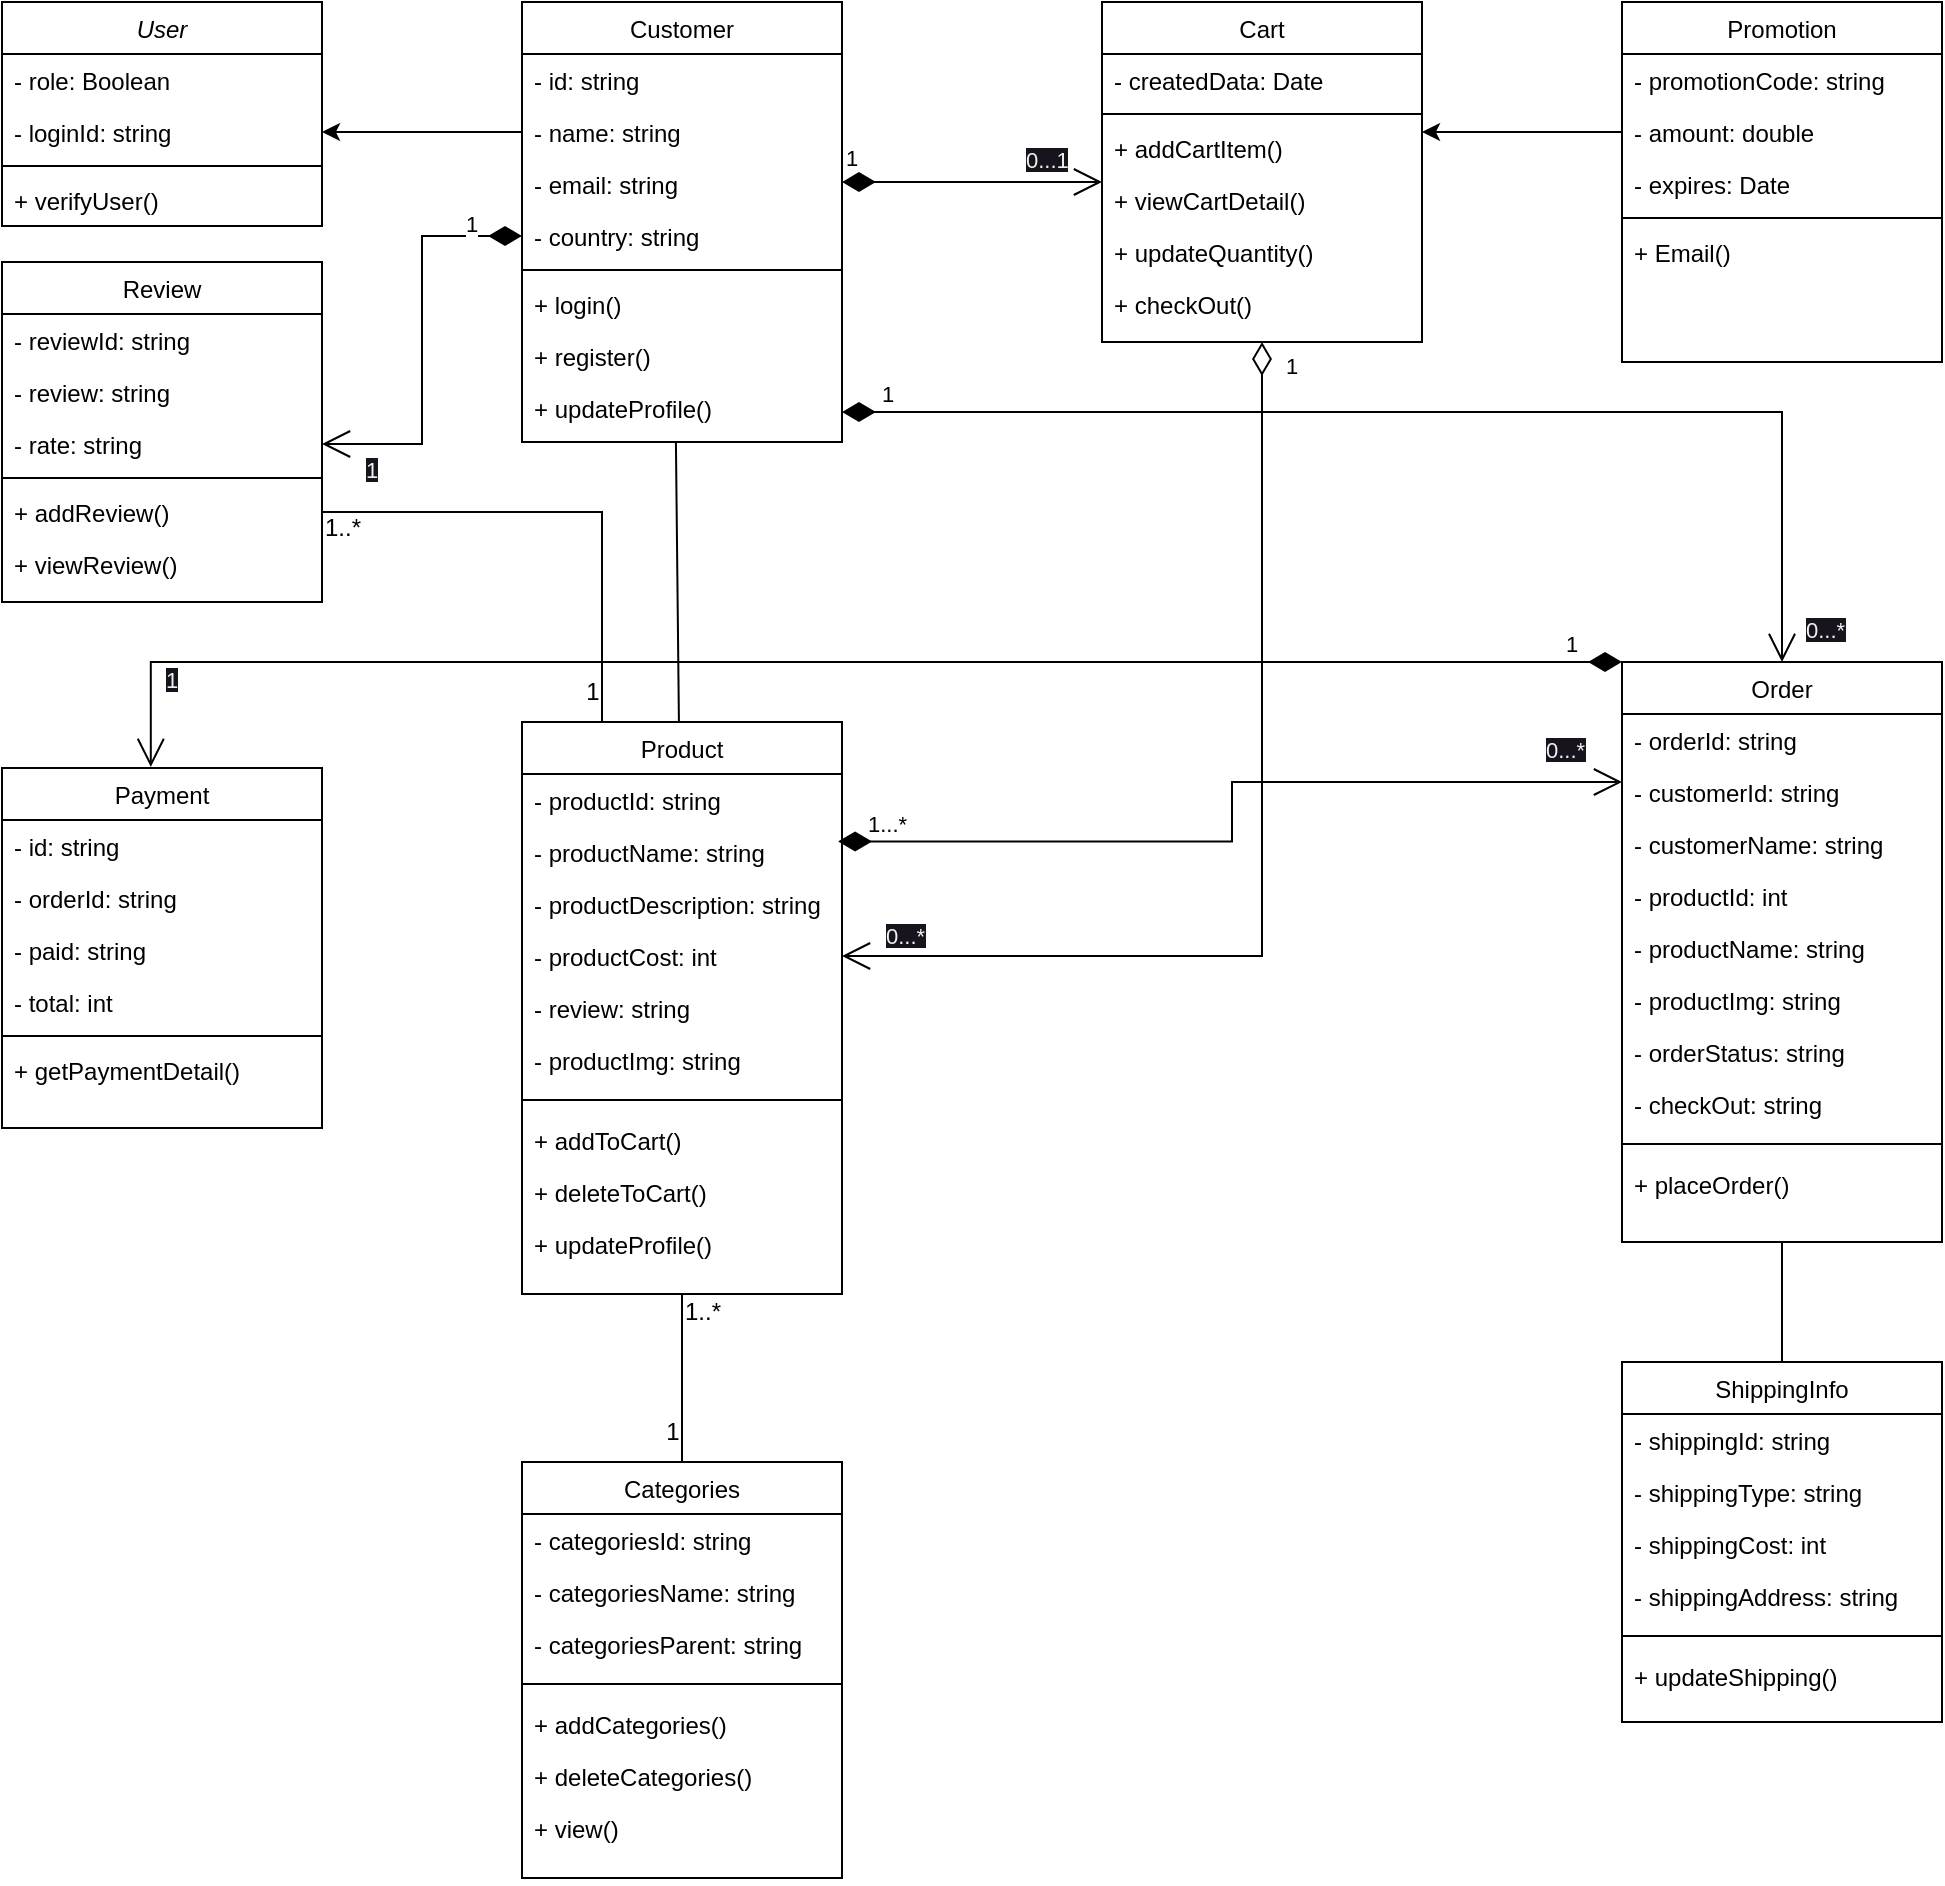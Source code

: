 <mxfile version="21.6.8" type="device">
  <diagram id="C5RBs43oDa-KdzZeNtuy" name="Page-1">
    <mxGraphModel dx="1050" dy="621" grid="1" gridSize="10" guides="1" tooltips="1" connect="1" arrows="1" fold="1" page="1" pageScale="1" pageWidth="827" pageHeight="1169" math="0" shadow="0">
      <root>
        <mxCell id="WIyWlLk6GJQsqaUBKTNV-0" />
        <mxCell id="WIyWlLk6GJQsqaUBKTNV-1" parent="WIyWlLk6GJQsqaUBKTNV-0" />
        <mxCell id="zkfFHV4jXpPFQw0GAbJ--0" value="User" style="swimlane;fontStyle=2;align=center;verticalAlign=top;childLayout=stackLayout;horizontal=1;startSize=26;horizontalStack=0;resizeParent=1;resizeLast=0;collapsible=1;marginBottom=0;rounded=0;shadow=0;strokeWidth=1;" parent="WIyWlLk6GJQsqaUBKTNV-1" vertex="1">
          <mxGeometry x="30" y="130" width="160" height="112" as="geometry">
            <mxRectangle x="230" y="140" width="160" height="26" as="alternateBounds" />
          </mxGeometry>
        </mxCell>
        <mxCell id="zkfFHV4jXpPFQw0GAbJ--1" value="- role: Boolean" style="text;align=left;verticalAlign=top;spacingLeft=4;spacingRight=4;overflow=hidden;rotatable=0;points=[[0,0.5],[1,0.5]];portConstraint=eastwest;" parent="zkfFHV4jXpPFQw0GAbJ--0" vertex="1">
          <mxGeometry y="26" width="160" height="26" as="geometry" />
        </mxCell>
        <mxCell id="zkfFHV4jXpPFQw0GAbJ--2" value="- loginId: string" style="text;align=left;verticalAlign=top;spacingLeft=4;spacingRight=4;overflow=hidden;rotatable=0;points=[[0,0.5],[1,0.5]];portConstraint=eastwest;rounded=0;shadow=0;html=0;" parent="zkfFHV4jXpPFQw0GAbJ--0" vertex="1">
          <mxGeometry y="52" width="160" height="26" as="geometry" />
        </mxCell>
        <mxCell id="zkfFHV4jXpPFQw0GAbJ--4" value="" style="line;html=1;strokeWidth=1;align=left;verticalAlign=middle;spacingTop=-1;spacingLeft=3;spacingRight=3;rotatable=0;labelPosition=right;points=[];portConstraint=eastwest;" parent="zkfFHV4jXpPFQw0GAbJ--0" vertex="1">
          <mxGeometry y="78" width="160" height="8" as="geometry" />
        </mxCell>
        <mxCell id="zkfFHV4jXpPFQw0GAbJ--5" value="+ verifyUser()" style="text;align=left;verticalAlign=top;spacingLeft=4;spacingRight=4;overflow=hidden;rotatable=0;points=[[0,0.5],[1,0.5]];portConstraint=eastwest;" parent="zkfFHV4jXpPFQw0GAbJ--0" vertex="1">
          <mxGeometry y="86" width="160" height="26" as="geometry" />
        </mxCell>
        <mxCell id="zkfFHV4jXpPFQw0GAbJ--17" value="Customer" style="swimlane;fontStyle=0;align=center;verticalAlign=top;childLayout=stackLayout;horizontal=1;startSize=26;horizontalStack=0;resizeParent=1;resizeLast=0;collapsible=1;marginBottom=0;rounded=0;shadow=0;strokeWidth=1;" parent="WIyWlLk6GJQsqaUBKTNV-1" vertex="1">
          <mxGeometry x="290" y="130" width="160" height="220" as="geometry">
            <mxRectangle x="550" y="140" width="160" height="26" as="alternateBounds" />
          </mxGeometry>
        </mxCell>
        <mxCell id="zkfFHV4jXpPFQw0GAbJ--18" value="- id: string" style="text;align=left;verticalAlign=top;spacingLeft=4;spacingRight=4;overflow=hidden;rotatable=0;points=[[0,0.5],[1,0.5]];portConstraint=eastwest;" parent="zkfFHV4jXpPFQw0GAbJ--17" vertex="1">
          <mxGeometry y="26" width="160" height="26" as="geometry" />
        </mxCell>
        <mxCell id="zkfFHV4jXpPFQw0GAbJ--19" value="- name: string" style="text;align=left;verticalAlign=top;spacingLeft=4;spacingRight=4;overflow=hidden;rotatable=0;points=[[0,0.5],[1,0.5]];portConstraint=eastwest;rounded=0;shadow=0;html=0;" parent="zkfFHV4jXpPFQw0GAbJ--17" vertex="1">
          <mxGeometry y="52" width="160" height="26" as="geometry" />
        </mxCell>
        <mxCell id="zkfFHV4jXpPFQw0GAbJ--20" value="- email: string" style="text;align=left;verticalAlign=top;spacingLeft=4;spacingRight=4;overflow=hidden;rotatable=0;points=[[0,0.5],[1,0.5]];portConstraint=eastwest;rounded=0;shadow=0;html=0;" parent="zkfFHV4jXpPFQw0GAbJ--17" vertex="1">
          <mxGeometry y="78" width="160" height="26" as="geometry" />
        </mxCell>
        <mxCell id="zkfFHV4jXpPFQw0GAbJ--22" value="- country: string" style="text;align=left;verticalAlign=top;spacingLeft=4;spacingRight=4;overflow=hidden;rotatable=0;points=[[0,0.5],[1,0.5]];portConstraint=eastwest;rounded=0;shadow=0;html=0;" parent="zkfFHV4jXpPFQw0GAbJ--17" vertex="1">
          <mxGeometry y="104" width="160" height="26" as="geometry" />
        </mxCell>
        <mxCell id="zkfFHV4jXpPFQw0GAbJ--23" value="" style="line;html=1;strokeWidth=1;align=left;verticalAlign=middle;spacingTop=-1;spacingLeft=3;spacingRight=3;rotatable=0;labelPosition=right;points=[];portConstraint=eastwest;" parent="zkfFHV4jXpPFQw0GAbJ--17" vertex="1">
          <mxGeometry y="130" width="160" height="8" as="geometry" />
        </mxCell>
        <mxCell id="zkfFHV4jXpPFQw0GAbJ--24" value="+ login()" style="text;align=left;verticalAlign=top;spacingLeft=4;spacingRight=4;overflow=hidden;rotatable=0;points=[[0,0.5],[1,0.5]];portConstraint=eastwest;" parent="zkfFHV4jXpPFQw0GAbJ--17" vertex="1">
          <mxGeometry y="138" width="160" height="26" as="geometry" />
        </mxCell>
        <mxCell id="zkfFHV4jXpPFQw0GAbJ--25" value="+ register()" style="text;align=left;verticalAlign=top;spacingLeft=4;spacingRight=4;overflow=hidden;rotatable=0;points=[[0,0.5],[1,0.5]];portConstraint=eastwest;" parent="zkfFHV4jXpPFQw0GAbJ--17" vertex="1">
          <mxGeometry y="164" width="160" height="26" as="geometry" />
        </mxCell>
        <mxCell id="TaX8Et05UO3nF063LW2F-11" value="+ updateProfile()" style="text;align=left;verticalAlign=top;spacingLeft=4;spacingRight=4;overflow=hidden;rotatable=0;points=[[0,0.5],[1,0.5]];portConstraint=eastwest;" parent="zkfFHV4jXpPFQw0GAbJ--17" vertex="1">
          <mxGeometry y="190" width="160" height="30" as="geometry" />
        </mxCell>
        <mxCell id="TaX8Et05UO3nF063LW2F-0" value="Cart" style="swimlane;fontStyle=0;align=center;verticalAlign=top;childLayout=stackLayout;horizontal=1;startSize=26;horizontalStack=0;resizeParent=1;resizeLast=0;collapsible=1;marginBottom=0;rounded=0;shadow=0;strokeWidth=1;" parent="WIyWlLk6GJQsqaUBKTNV-1" vertex="1">
          <mxGeometry x="580" y="130" width="160" height="170" as="geometry">
            <mxRectangle x="550" y="140" width="160" height="26" as="alternateBounds" />
          </mxGeometry>
        </mxCell>
        <mxCell id="TaX8Et05UO3nF063LW2F-1" value="- createdData: Date" style="text;align=left;verticalAlign=top;spacingLeft=4;spacingRight=4;overflow=hidden;rotatable=0;points=[[0,0.5],[1,0.5]];portConstraint=eastwest;" parent="TaX8Et05UO3nF063LW2F-0" vertex="1">
          <mxGeometry y="26" width="160" height="26" as="geometry" />
        </mxCell>
        <mxCell id="TaX8Et05UO3nF063LW2F-6" value="" style="line;html=1;strokeWidth=1;align=left;verticalAlign=middle;spacingTop=-1;spacingLeft=3;spacingRight=3;rotatable=0;labelPosition=right;points=[];portConstraint=eastwest;" parent="TaX8Et05UO3nF063LW2F-0" vertex="1">
          <mxGeometry y="52" width="160" height="8" as="geometry" />
        </mxCell>
        <mxCell id="TaX8Et05UO3nF063LW2F-7" value="+ addCartItem()" style="text;align=left;verticalAlign=top;spacingLeft=4;spacingRight=4;overflow=hidden;rotatable=0;points=[[0,0.5],[1,0.5]];portConstraint=eastwest;" parent="TaX8Et05UO3nF063LW2F-0" vertex="1">
          <mxGeometry y="60" width="160" height="26" as="geometry" />
        </mxCell>
        <mxCell id="TaX8Et05UO3nF063LW2F-8" value="+ viewCartDetail()" style="text;align=left;verticalAlign=top;spacingLeft=4;spacingRight=4;overflow=hidden;rotatable=0;points=[[0,0.5],[1,0.5]];portConstraint=eastwest;" parent="TaX8Et05UO3nF063LW2F-0" vertex="1">
          <mxGeometry y="86" width="160" height="26" as="geometry" />
        </mxCell>
        <mxCell id="TaX8Et05UO3nF063LW2F-12" value="+ updateQuantity()" style="text;align=left;verticalAlign=top;spacingLeft=4;spacingRight=4;overflow=hidden;rotatable=0;points=[[0,0.5],[1,0.5]];portConstraint=eastwest;" parent="TaX8Et05UO3nF063LW2F-0" vertex="1">
          <mxGeometry y="112" width="160" height="26" as="geometry" />
        </mxCell>
        <mxCell id="TaX8Et05UO3nF063LW2F-13" value="+ checkOut()" style="text;align=left;verticalAlign=top;spacingLeft=4;spacingRight=4;overflow=hidden;rotatable=0;points=[[0,0.5],[1,0.5]];portConstraint=eastwest;" parent="TaX8Et05UO3nF063LW2F-0" vertex="1">
          <mxGeometry y="138" width="160" height="26" as="geometry" />
        </mxCell>
        <mxCell id="TaX8Et05UO3nF063LW2F-14" value="" style="endArrow=classic;html=1;rounded=0;entryX=1;entryY=0.5;entryDx=0;entryDy=0;exitX=0;exitY=0.5;exitDx=0;exitDy=0;" parent="WIyWlLk6GJQsqaUBKTNV-1" source="zkfFHV4jXpPFQw0GAbJ--19" target="zkfFHV4jXpPFQw0GAbJ--2" edge="1">
          <mxGeometry width="50" height="50" relative="1" as="geometry">
            <mxPoint x="350" y="290" as="sourcePoint" />
            <mxPoint x="400" y="240" as="targetPoint" />
          </mxGeometry>
        </mxCell>
        <mxCell id="TaX8Et05UO3nF063LW2F-29" value="1" style="endArrow=open;html=1;endSize=12;startArrow=diamondThin;startSize=14;startFill=1;edgeStyle=orthogonalEdgeStyle;align=left;verticalAlign=bottom;rounded=0;" parent="WIyWlLk6GJQsqaUBKTNV-1" edge="1">
          <mxGeometry x="-1" y="3" relative="1" as="geometry">
            <mxPoint x="450" y="220" as="sourcePoint" />
            <mxPoint x="580" y="220" as="targetPoint" />
          </mxGeometry>
        </mxCell>
        <mxCell id="TaX8Et05UO3nF063LW2F-30" value="&lt;span style=&quot;color: rgb(240, 240, 240); font-family: Helvetica; font-size: 11px; font-style: normal; font-variant-ligatures: normal; font-variant-caps: normal; font-weight: 400; letter-spacing: normal; orphans: 2; text-align: left; text-indent: 0px; text-transform: none; widows: 2; word-spacing: 0px; -webkit-text-stroke-width: 0px; background-color: rgb(24, 20, 29); text-decoration-thickness: initial; text-decoration-style: initial; text-decoration-color: initial; float: none; display: inline !important;&quot;&gt;0...1&lt;/span&gt;" style="text;whiteSpace=wrap;html=1;" parent="WIyWlLk6GJQsqaUBKTNV-1" vertex="1">
          <mxGeometry x="540" y="195" width="40" height="40" as="geometry" />
        </mxCell>
        <mxCell id="TaX8Et05UO3nF063LW2F-32" value="Product" style="swimlane;fontStyle=0;align=center;verticalAlign=top;childLayout=stackLayout;horizontal=1;startSize=26;horizontalStack=0;resizeParent=1;resizeLast=0;collapsible=1;marginBottom=0;rounded=0;shadow=0;strokeWidth=1;" parent="WIyWlLk6GJQsqaUBKTNV-1" vertex="1">
          <mxGeometry x="290" y="490" width="160" height="286" as="geometry">
            <mxRectangle x="550" y="140" width="160" height="26" as="alternateBounds" />
          </mxGeometry>
        </mxCell>
        <mxCell id="TaX8Et05UO3nF063LW2F-33" value="- productId: string" style="text;align=left;verticalAlign=top;spacingLeft=4;spacingRight=4;overflow=hidden;rotatable=0;points=[[0,0.5],[1,0.5]];portConstraint=eastwest;" parent="TaX8Et05UO3nF063LW2F-32" vertex="1">
          <mxGeometry y="26" width="160" height="26" as="geometry" />
        </mxCell>
        <mxCell id="TaX8Et05UO3nF063LW2F-34" value="- productName: string" style="text;align=left;verticalAlign=top;spacingLeft=4;spacingRight=4;overflow=hidden;rotatable=0;points=[[0,0.5],[1,0.5]];portConstraint=eastwest;rounded=0;shadow=0;html=0;" parent="TaX8Et05UO3nF063LW2F-32" vertex="1">
          <mxGeometry y="52" width="160" height="26" as="geometry" />
        </mxCell>
        <mxCell id="TaX8Et05UO3nF063LW2F-35" value="- productDescription: string" style="text;align=left;verticalAlign=top;spacingLeft=4;spacingRight=4;overflow=hidden;rotatable=0;points=[[0,0.5],[1,0.5]];portConstraint=eastwest;rounded=0;shadow=0;html=0;" parent="TaX8Et05UO3nF063LW2F-32" vertex="1">
          <mxGeometry y="78" width="160" height="26" as="geometry" />
        </mxCell>
        <mxCell id="TaX8Et05UO3nF063LW2F-36" value="- productCost: int" style="text;align=left;verticalAlign=top;spacingLeft=4;spacingRight=4;overflow=hidden;rotatable=0;points=[[0,0.5],[1,0.5]];portConstraint=eastwest;rounded=0;shadow=0;html=0;" parent="TaX8Et05UO3nF063LW2F-32" vertex="1">
          <mxGeometry y="104" width="160" height="26" as="geometry" />
        </mxCell>
        <mxCell id="TaX8Et05UO3nF063LW2F-52" value="- review: string" style="text;align=left;verticalAlign=top;spacingLeft=4;spacingRight=4;overflow=hidden;rotatable=0;points=[[0,0.5],[1,0.5]];portConstraint=eastwest;rounded=0;shadow=0;html=0;" parent="TaX8Et05UO3nF063LW2F-32" vertex="1">
          <mxGeometry y="130" width="160" height="26" as="geometry" />
        </mxCell>
        <mxCell id="TaX8Et05UO3nF063LW2F-41" value="- productImg: string" style="text;align=left;verticalAlign=top;spacingLeft=4;spacingRight=4;overflow=hidden;rotatable=0;points=[[0,0.5],[1,0.5]];portConstraint=eastwest;rounded=0;shadow=0;html=0;" parent="TaX8Et05UO3nF063LW2F-32" vertex="1">
          <mxGeometry y="156" width="160" height="26" as="geometry" />
        </mxCell>
        <mxCell id="TaX8Et05UO3nF063LW2F-37" value="" style="line;html=1;strokeWidth=1;align=left;verticalAlign=middle;spacingTop=-1;spacingLeft=3;spacingRight=3;rotatable=0;labelPosition=right;points=[];portConstraint=eastwest;" parent="TaX8Et05UO3nF063LW2F-32" vertex="1">
          <mxGeometry y="182" width="160" height="14" as="geometry" />
        </mxCell>
        <mxCell id="TaX8Et05UO3nF063LW2F-38" value="+ addToCart()" style="text;align=left;verticalAlign=top;spacingLeft=4;spacingRight=4;overflow=hidden;rotatable=0;points=[[0,0.5],[1,0.5]];portConstraint=eastwest;" parent="TaX8Et05UO3nF063LW2F-32" vertex="1">
          <mxGeometry y="196" width="160" height="26" as="geometry" />
        </mxCell>
        <mxCell id="TaX8Et05UO3nF063LW2F-39" value="+ deleteToCart()" style="text;align=left;verticalAlign=top;spacingLeft=4;spacingRight=4;overflow=hidden;rotatable=0;points=[[0,0.5],[1,0.5]];portConstraint=eastwest;" parent="TaX8Et05UO3nF063LW2F-32" vertex="1">
          <mxGeometry y="222" width="160" height="26" as="geometry" />
        </mxCell>
        <mxCell id="TaX8Et05UO3nF063LW2F-40" value="+ updateProfile()" style="text;align=left;verticalAlign=top;spacingLeft=4;spacingRight=4;overflow=hidden;rotatable=0;points=[[0,0.5],[1,0.5]];portConstraint=eastwest;" parent="TaX8Et05UO3nF063LW2F-32" vertex="1">
          <mxGeometry y="248" width="160" height="38" as="geometry" />
        </mxCell>
        <mxCell id="TaX8Et05UO3nF063LW2F-42" value="Promotion" style="swimlane;fontStyle=0;align=center;verticalAlign=top;childLayout=stackLayout;horizontal=1;startSize=26;horizontalStack=0;resizeParent=1;resizeLast=0;collapsible=1;marginBottom=0;rounded=0;shadow=0;strokeWidth=1;" parent="WIyWlLk6GJQsqaUBKTNV-1" vertex="1">
          <mxGeometry x="840" y="130" width="160" height="180" as="geometry">
            <mxRectangle x="550" y="140" width="160" height="26" as="alternateBounds" />
          </mxGeometry>
        </mxCell>
        <mxCell id="TaX8Et05UO3nF063LW2F-43" value="- promotionCode: string" style="text;align=left;verticalAlign=top;spacingLeft=4;spacingRight=4;overflow=hidden;rotatable=0;points=[[0,0.5],[1,0.5]];portConstraint=eastwest;" parent="TaX8Et05UO3nF063LW2F-42" vertex="1">
          <mxGeometry y="26" width="160" height="26" as="geometry" />
        </mxCell>
        <mxCell id="TaX8Et05UO3nF063LW2F-49" value="- amount: double" style="text;align=left;verticalAlign=top;spacingLeft=4;spacingRight=4;overflow=hidden;rotatable=0;points=[[0,0.5],[1,0.5]];portConstraint=eastwest;" parent="TaX8Et05UO3nF063LW2F-42" vertex="1">
          <mxGeometry y="52" width="160" height="26" as="geometry" />
        </mxCell>
        <mxCell id="TaX8Et05UO3nF063LW2F-50" value="- expires: Date" style="text;align=left;verticalAlign=top;spacingLeft=4;spacingRight=4;overflow=hidden;rotatable=0;points=[[0,0.5],[1,0.5]];portConstraint=eastwest;" parent="TaX8Et05UO3nF063LW2F-42" vertex="1">
          <mxGeometry y="78" width="160" height="26" as="geometry" />
        </mxCell>
        <mxCell id="TaX8Et05UO3nF063LW2F-44" value="" style="line;html=1;strokeWidth=1;align=left;verticalAlign=middle;spacingTop=-1;spacingLeft=3;spacingRight=3;rotatable=0;labelPosition=right;points=[];portConstraint=eastwest;" parent="TaX8Et05UO3nF063LW2F-42" vertex="1">
          <mxGeometry y="104" width="160" height="8" as="geometry" />
        </mxCell>
        <mxCell id="TaX8Et05UO3nF063LW2F-48" value="+ Email()" style="text;align=left;verticalAlign=top;spacingLeft=4;spacingRight=4;overflow=hidden;rotatable=0;points=[[0,0.5],[1,0.5]];portConstraint=eastwest;" parent="TaX8Et05UO3nF063LW2F-42" vertex="1">
          <mxGeometry y="112" width="160" height="28" as="geometry" />
        </mxCell>
        <mxCell id="TaX8Et05UO3nF063LW2F-51" value="" style="endArrow=classic;html=1;rounded=0;exitX=0;exitY=0.5;exitDx=0;exitDy=0;" parent="WIyWlLk6GJQsqaUBKTNV-1" source="TaX8Et05UO3nF063LW2F-49" edge="1">
          <mxGeometry width="50" height="50" relative="1" as="geometry">
            <mxPoint x="300" y="205" as="sourcePoint" />
            <mxPoint x="740" y="195" as="targetPoint" />
          </mxGeometry>
        </mxCell>
        <mxCell id="TaX8Et05UO3nF063LW2F-53" value="1" style="endArrow=open;html=1;endSize=12;startArrow=diamondThin;startSize=14;startFill=0;edgeStyle=orthogonalEdgeStyle;align=left;verticalAlign=bottom;rounded=0;exitX=0.5;exitY=1;exitDx=0;exitDy=0;entryX=1;entryY=0.5;entryDx=0;entryDy=0;" parent="WIyWlLk6GJQsqaUBKTNV-1" source="TaX8Et05UO3nF063LW2F-0" target="TaX8Et05UO3nF063LW2F-36" edge="1">
          <mxGeometry x="-0.918" y="10" relative="1" as="geometry">
            <mxPoint x="752.42" y="390" as="sourcePoint" />
            <mxPoint x="540.001" y="654" as="targetPoint" />
            <mxPoint as="offset" />
          </mxGeometry>
        </mxCell>
        <mxCell id="TaX8Et05UO3nF063LW2F-54" value="&lt;span style=&quot;color: rgb(240, 240, 240); font-family: Helvetica; font-size: 11px; font-style: normal; font-variant-ligatures: normal; font-variant-caps: normal; font-weight: 400; letter-spacing: normal; orphans: 2; text-align: left; text-indent: 0px; text-transform: none; widows: 2; word-spacing: 0px; -webkit-text-stroke-width: 0px; background-color: rgb(24, 20, 29); text-decoration-thickness: initial; text-decoration-style: initial; text-decoration-color: initial; float: none; display: inline !important;&quot;&gt;0...*&lt;/span&gt;" style="text;whiteSpace=wrap;html=1;" parent="WIyWlLk6GJQsqaUBKTNV-1" vertex="1">
          <mxGeometry x="470" y="583" width="40" height="40" as="geometry" />
        </mxCell>
        <mxCell id="TaX8Et05UO3nF063LW2F-55" value="Order" style="swimlane;fontStyle=0;align=center;verticalAlign=top;childLayout=stackLayout;horizontal=1;startSize=26;horizontalStack=0;resizeParent=1;resizeLast=0;collapsible=1;marginBottom=0;rounded=0;shadow=0;strokeWidth=1;" parent="WIyWlLk6GJQsqaUBKTNV-1" vertex="1">
          <mxGeometry x="840" y="460" width="160" height="290" as="geometry">
            <mxRectangle x="550" y="140" width="160" height="26" as="alternateBounds" />
          </mxGeometry>
        </mxCell>
        <mxCell id="TaX8Et05UO3nF063LW2F-56" value="- orderId: string" style="text;align=left;verticalAlign=top;spacingLeft=4;spacingRight=4;overflow=hidden;rotatable=0;points=[[0,0.5],[1,0.5]];portConstraint=eastwest;" parent="TaX8Et05UO3nF063LW2F-55" vertex="1">
          <mxGeometry y="26" width="160" height="26" as="geometry" />
        </mxCell>
        <mxCell id="TaX8Et05UO3nF063LW2F-57" value="- customerId: string" style="text;align=left;verticalAlign=top;spacingLeft=4;spacingRight=4;overflow=hidden;rotatable=0;points=[[0,0.5],[1,0.5]];portConstraint=eastwest;rounded=0;shadow=0;html=0;" parent="TaX8Et05UO3nF063LW2F-55" vertex="1">
          <mxGeometry y="52" width="160" height="26" as="geometry" />
        </mxCell>
        <mxCell id="TaX8Et05UO3nF063LW2F-58" value="- customerName: string" style="text;align=left;verticalAlign=top;spacingLeft=4;spacingRight=4;overflow=hidden;rotatable=0;points=[[0,0.5],[1,0.5]];portConstraint=eastwest;rounded=0;shadow=0;html=0;" parent="TaX8Et05UO3nF063LW2F-55" vertex="1">
          <mxGeometry y="78" width="160" height="26" as="geometry" />
        </mxCell>
        <mxCell id="TaX8Et05UO3nF063LW2F-59" value="- productId: int" style="text;align=left;verticalAlign=top;spacingLeft=4;spacingRight=4;overflow=hidden;rotatable=0;points=[[0,0.5],[1,0.5]];portConstraint=eastwest;rounded=0;shadow=0;html=0;" parent="TaX8Et05UO3nF063LW2F-55" vertex="1">
          <mxGeometry y="104" width="160" height="26" as="geometry" />
        </mxCell>
        <mxCell id="TaX8Et05UO3nF063LW2F-60" value="- productName: string" style="text;align=left;verticalAlign=top;spacingLeft=4;spacingRight=4;overflow=hidden;rotatable=0;points=[[0,0.5],[1,0.5]];portConstraint=eastwest;rounded=0;shadow=0;html=0;" parent="TaX8Et05UO3nF063LW2F-55" vertex="1">
          <mxGeometry y="130" width="160" height="26" as="geometry" />
        </mxCell>
        <mxCell id="TaX8Et05UO3nF063LW2F-61" value="- productImg: string" style="text;align=left;verticalAlign=top;spacingLeft=4;spacingRight=4;overflow=hidden;rotatable=0;points=[[0,0.5],[1,0.5]];portConstraint=eastwest;rounded=0;shadow=0;html=0;" parent="TaX8Et05UO3nF063LW2F-55" vertex="1">
          <mxGeometry y="156" width="160" height="26" as="geometry" />
        </mxCell>
        <mxCell id="TaX8Et05UO3nF063LW2F-72" value="- orderStatus: string" style="text;align=left;verticalAlign=top;spacingLeft=4;spacingRight=4;overflow=hidden;rotatable=0;points=[[0,0.5],[1,0.5]];portConstraint=eastwest;rounded=0;shadow=0;html=0;" parent="TaX8Et05UO3nF063LW2F-55" vertex="1">
          <mxGeometry y="182" width="160" height="26" as="geometry" />
        </mxCell>
        <mxCell id="TaX8Et05UO3nF063LW2F-73" value="- checkOut: string" style="text;align=left;verticalAlign=top;spacingLeft=4;spacingRight=4;overflow=hidden;rotatable=0;points=[[0,0.5],[1,0.5]];portConstraint=eastwest;rounded=0;shadow=0;html=0;" parent="TaX8Et05UO3nF063LW2F-55" vertex="1">
          <mxGeometry y="208" width="160" height="26" as="geometry" />
        </mxCell>
        <mxCell id="TaX8Et05UO3nF063LW2F-62" value="" style="line;html=1;strokeWidth=1;align=left;verticalAlign=middle;spacingTop=-1;spacingLeft=3;spacingRight=3;rotatable=0;labelPosition=right;points=[];portConstraint=eastwest;" parent="TaX8Et05UO3nF063LW2F-55" vertex="1">
          <mxGeometry y="234" width="160" height="14" as="geometry" />
        </mxCell>
        <mxCell id="TaX8Et05UO3nF063LW2F-63" value="+ placeOrder()" style="text;align=left;verticalAlign=top;spacingLeft=4;spacingRight=4;overflow=hidden;rotatable=0;points=[[0,0.5],[1,0.5]];portConstraint=eastwest;" parent="TaX8Et05UO3nF063LW2F-55" vertex="1">
          <mxGeometry y="248" width="160" height="26" as="geometry" />
        </mxCell>
        <mxCell id="TaX8Et05UO3nF063LW2F-66" value="1...*" style="endArrow=open;html=1;endSize=12;startArrow=diamondThin;startSize=14;startFill=1;edgeStyle=orthogonalEdgeStyle;align=left;verticalAlign=bottom;rounded=0;entryX=0;entryY=0.308;entryDx=0;entryDy=0;entryPerimeter=0;exitX=0.988;exitY=0.296;exitDx=0;exitDy=0;exitPerimeter=0;" parent="WIyWlLk6GJQsqaUBKTNV-1" source="TaX8Et05UO3nF063LW2F-34" target="TaX8Et05UO3nF063LW2F-57" edge="1">
          <mxGeometry x="-0.939" relative="1" as="geometry">
            <mxPoint x="680" y="520" as="sourcePoint" />
            <mxPoint x="810" y="520" as="targetPoint" />
            <mxPoint as="offset" />
          </mxGeometry>
        </mxCell>
        <mxCell id="TaX8Et05UO3nF063LW2F-69" value="&lt;span style=&quot;color: rgb(240, 240, 240); font-family: Helvetica; font-size: 11px; font-style: normal; font-variant-ligatures: normal; font-variant-caps: normal; font-weight: 400; letter-spacing: normal; orphans: 2; text-align: left; text-indent: 0px; text-transform: none; widows: 2; word-spacing: 0px; -webkit-text-stroke-width: 0px; background-color: rgb(24, 20, 29); text-decoration-thickness: initial; text-decoration-style: initial; text-decoration-color: initial; float: none; display: inline !important;&quot;&gt;0...*&lt;/span&gt;" style="text;whiteSpace=wrap;html=1;" parent="WIyWlLk6GJQsqaUBKTNV-1" vertex="1">
          <mxGeometry x="800" y="490" width="50" height="40" as="geometry" />
        </mxCell>
        <mxCell id="TaX8Et05UO3nF063LW2F-70" value="1" style="endArrow=open;html=1;endSize=12;startArrow=diamondThin;startSize=14;startFill=1;edgeStyle=orthogonalEdgeStyle;align=left;verticalAlign=bottom;rounded=0;entryX=0.5;entryY=0;entryDx=0;entryDy=0;exitX=1;exitY=0.5;exitDx=0;exitDy=0;" parent="WIyWlLk6GJQsqaUBKTNV-1" source="TaX8Et05UO3nF063LW2F-11" target="TaX8Et05UO3nF063LW2F-55" edge="1">
          <mxGeometry x="-0.939" relative="1" as="geometry">
            <mxPoint x="458" y="400" as="sourcePoint" />
            <mxPoint x="850" y="400" as="targetPoint" />
            <mxPoint as="offset" />
          </mxGeometry>
        </mxCell>
        <mxCell id="TaX8Et05UO3nF063LW2F-71" value="&lt;span style=&quot;color: rgb(240, 240, 240); font-family: Helvetica; font-size: 11px; font-style: normal; font-variant-ligatures: normal; font-variant-caps: normal; font-weight: 400; letter-spacing: normal; orphans: 2; text-align: left; text-indent: 0px; text-transform: none; widows: 2; word-spacing: 0px; -webkit-text-stroke-width: 0px; background-color: rgb(24, 20, 29); text-decoration-thickness: initial; text-decoration-style: initial; text-decoration-color: initial; float: none; display: inline !important;&quot;&gt;0...*&lt;/span&gt;" style="text;whiteSpace=wrap;html=1;" parent="WIyWlLk6GJQsqaUBKTNV-1" vertex="1">
          <mxGeometry x="930" y="430" width="40" height="40" as="geometry" />
        </mxCell>
        <mxCell id="TaX8Et05UO3nF063LW2F-74" value="Payment" style="swimlane;fontStyle=0;align=center;verticalAlign=top;childLayout=stackLayout;horizontal=1;startSize=26;horizontalStack=0;resizeParent=1;resizeLast=0;collapsible=1;marginBottom=0;rounded=0;shadow=0;strokeWidth=1;" parent="WIyWlLk6GJQsqaUBKTNV-1" vertex="1">
          <mxGeometry x="30" y="513" width="160" height="180" as="geometry">
            <mxRectangle x="550" y="140" width="160" height="26" as="alternateBounds" />
          </mxGeometry>
        </mxCell>
        <mxCell id="TaX8Et05UO3nF063LW2F-75" value="- id: string" style="text;align=left;verticalAlign=top;spacingLeft=4;spacingRight=4;overflow=hidden;rotatable=0;points=[[0,0.5],[1,0.5]];portConstraint=eastwest;" parent="TaX8Et05UO3nF063LW2F-74" vertex="1">
          <mxGeometry y="26" width="160" height="26" as="geometry" />
        </mxCell>
        <mxCell id="TaX8Et05UO3nF063LW2F-76" value="- orderId: string" style="text;align=left;verticalAlign=top;spacingLeft=4;spacingRight=4;overflow=hidden;rotatable=0;points=[[0,0.5],[1,0.5]];portConstraint=eastwest;rounded=0;shadow=0;html=0;" parent="TaX8Et05UO3nF063LW2F-74" vertex="1">
          <mxGeometry y="52" width="160" height="26" as="geometry" />
        </mxCell>
        <mxCell id="TaX8Et05UO3nF063LW2F-77" value="- paid: string" style="text;align=left;verticalAlign=top;spacingLeft=4;spacingRight=4;overflow=hidden;rotatable=0;points=[[0,0.5],[1,0.5]];portConstraint=eastwest;rounded=0;shadow=0;html=0;" parent="TaX8Et05UO3nF063LW2F-74" vertex="1">
          <mxGeometry y="78" width="160" height="26" as="geometry" />
        </mxCell>
        <mxCell id="TaX8Et05UO3nF063LW2F-78" value="- total: int" style="text;align=left;verticalAlign=top;spacingLeft=4;spacingRight=4;overflow=hidden;rotatable=0;points=[[0,0.5],[1,0.5]];portConstraint=eastwest;rounded=0;shadow=0;html=0;" parent="TaX8Et05UO3nF063LW2F-74" vertex="1">
          <mxGeometry y="104" width="160" height="26" as="geometry" />
        </mxCell>
        <mxCell id="TaX8Et05UO3nF063LW2F-79" value="" style="line;html=1;strokeWidth=1;align=left;verticalAlign=middle;spacingTop=-1;spacingLeft=3;spacingRight=3;rotatable=0;labelPosition=right;points=[];portConstraint=eastwest;" parent="TaX8Et05UO3nF063LW2F-74" vertex="1">
          <mxGeometry y="130" width="160" height="8" as="geometry" />
        </mxCell>
        <mxCell id="TaX8Et05UO3nF063LW2F-80" value="+ getPaymentDetail()" style="text;align=left;verticalAlign=top;spacingLeft=4;spacingRight=4;overflow=hidden;rotatable=0;points=[[0,0.5],[1,0.5]];portConstraint=eastwest;" parent="TaX8Et05UO3nF063LW2F-74" vertex="1">
          <mxGeometry y="138" width="160" height="26" as="geometry" />
        </mxCell>
        <mxCell id="TaX8Et05UO3nF063LW2F-94" value="Categories" style="swimlane;fontStyle=0;align=center;verticalAlign=top;childLayout=stackLayout;horizontal=1;startSize=26;horizontalStack=0;resizeParent=1;resizeLast=0;collapsible=1;marginBottom=0;rounded=0;shadow=0;strokeWidth=1;" parent="WIyWlLk6GJQsqaUBKTNV-1" vertex="1">
          <mxGeometry x="290" y="860" width="160" height="208" as="geometry">
            <mxRectangle x="550" y="140" width="160" height="26" as="alternateBounds" />
          </mxGeometry>
        </mxCell>
        <mxCell id="TaX8Et05UO3nF063LW2F-95" value="- categoriesId: string" style="text;align=left;verticalAlign=top;spacingLeft=4;spacingRight=4;overflow=hidden;rotatable=0;points=[[0,0.5],[1,0.5]];portConstraint=eastwest;" parent="TaX8Et05UO3nF063LW2F-94" vertex="1">
          <mxGeometry y="26" width="160" height="26" as="geometry" />
        </mxCell>
        <mxCell id="TaX8Et05UO3nF063LW2F-96" value="- categoriesName: string" style="text;align=left;verticalAlign=top;spacingLeft=4;spacingRight=4;overflow=hidden;rotatable=0;points=[[0,0.5],[1,0.5]];portConstraint=eastwest;rounded=0;shadow=0;html=0;" parent="TaX8Et05UO3nF063LW2F-94" vertex="1">
          <mxGeometry y="52" width="160" height="26" as="geometry" />
        </mxCell>
        <mxCell id="TaX8Et05UO3nF063LW2F-97" value="- categoriesParent: string" style="text;align=left;verticalAlign=top;spacingLeft=4;spacingRight=4;overflow=hidden;rotatable=0;points=[[0,0.5],[1,0.5]];portConstraint=eastwest;rounded=0;shadow=0;html=0;" parent="TaX8Et05UO3nF063LW2F-94" vertex="1">
          <mxGeometry y="78" width="160" height="26" as="geometry" />
        </mxCell>
        <mxCell id="TaX8Et05UO3nF063LW2F-101" value="" style="line;html=1;strokeWidth=1;align=left;verticalAlign=middle;spacingTop=-1;spacingLeft=3;spacingRight=3;rotatable=0;labelPosition=right;points=[];portConstraint=eastwest;" parent="TaX8Et05UO3nF063LW2F-94" vertex="1">
          <mxGeometry y="104" width="160" height="14" as="geometry" />
        </mxCell>
        <mxCell id="TaX8Et05UO3nF063LW2F-102" value="+ addCategories()" style="text;align=left;verticalAlign=top;spacingLeft=4;spacingRight=4;overflow=hidden;rotatable=0;points=[[0,0.5],[1,0.5]];portConstraint=eastwest;" parent="TaX8Et05UO3nF063LW2F-94" vertex="1">
          <mxGeometry y="118" width="160" height="26" as="geometry" />
        </mxCell>
        <mxCell id="TaX8Et05UO3nF063LW2F-103" value="+ deleteCategories()" style="text;align=left;verticalAlign=top;spacingLeft=4;spacingRight=4;overflow=hidden;rotatable=0;points=[[0,0.5],[1,0.5]];portConstraint=eastwest;" parent="TaX8Et05UO3nF063LW2F-94" vertex="1">
          <mxGeometry y="144" width="160" height="26" as="geometry" />
        </mxCell>
        <mxCell id="TaX8Et05UO3nF063LW2F-104" value="+ view()" style="text;align=left;verticalAlign=top;spacingLeft=4;spacingRight=4;overflow=hidden;rotatable=0;points=[[0,0.5],[1,0.5]];portConstraint=eastwest;" parent="TaX8Et05UO3nF063LW2F-94" vertex="1">
          <mxGeometry y="170" width="160" height="38" as="geometry" />
        </mxCell>
        <mxCell id="TaX8Et05UO3nF063LW2F-105" value="" style="endArrow=none;html=1;rounded=0;entryX=0.5;entryY=0;entryDx=0;entryDy=0;exitX=0.5;exitY=1;exitDx=0;exitDy=0;" parent="WIyWlLk6GJQsqaUBKTNV-1" source="TaX8Et05UO3nF063LW2F-32" target="TaX8Et05UO3nF063LW2F-94" edge="1">
          <mxGeometry width="50" height="50" relative="1" as="geometry">
            <mxPoint x="370" y="750" as="sourcePoint" />
            <mxPoint x="400" y="670" as="targetPoint" />
          </mxGeometry>
        </mxCell>
        <mxCell id="TaX8Et05UO3nF063LW2F-106" value="" style="endArrow=none;html=1;rounded=0;entryX=0.481;entryY=1.005;entryDx=0;entryDy=0;entryPerimeter=0;" parent="WIyWlLk6GJQsqaUBKTNV-1" source="TaX8Et05UO3nF063LW2F-32" target="TaX8Et05UO3nF063LW2F-11" edge="1">
          <mxGeometry width="50" height="50" relative="1" as="geometry">
            <mxPoint x="460" y="410" as="sourcePoint" />
            <mxPoint x="510" y="360" as="targetPoint" />
          </mxGeometry>
        </mxCell>
        <mxCell id="TaX8Et05UO3nF063LW2F-107" value="1" style="endArrow=open;html=1;endSize=12;startArrow=diamondThin;startSize=14;startFill=1;edgeStyle=orthogonalEdgeStyle;align=left;verticalAlign=bottom;rounded=0;entryX=0.465;entryY=-0.003;entryDx=0;entryDy=0;entryPerimeter=0;" parent="WIyWlLk6GJQsqaUBKTNV-1" source="TaX8Et05UO3nF063LW2F-55" target="TaX8Et05UO3nF063LW2F-74" edge="1">
          <mxGeometry x="-0.924" relative="1" as="geometry">
            <mxPoint x="490" y="390" as="sourcePoint" />
            <mxPoint x="620" y="460" as="targetPoint" />
            <Array as="points">
              <mxPoint x="104" y="460" />
            </Array>
            <mxPoint as="offset" />
          </mxGeometry>
        </mxCell>
        <mxCell id="TaX8Et05UO3nF063LW2F-108" value="&lt;span style=&quot;color: rgb(240, 240, 240); font-family: Helvetica; font-size: 11px; font-style: normal; font-variant-ligatures: normal; font-variant-caps: normal; font-weight: 400; letter-spacing: normal; orphans: 2; text-align: left; text-indent: 0px; text-transform: none; widows: 2; word-spacing: 0px; -webkit-text-stroke-width: 0px; background-color: rgb(24, 20, 29); text-decoration-thickness: initial; text-decoration-style: initial; text-decoration-color: initial; float: none; display: inline !important;&quot;&gt;1&lt;/span&gt;" style="text;whiteSpace=wrap;html=1;" parent="WIyWlLk6GJQsqaUBKTNV-1" vertex="1">
          <mxGeometry x="110" y="455" width="40" height="40" as="geometry" />
        </mxCell>
        <mxCell id="TaX8Et05UO3nF063LW2F-109" value="ShippingInfo" style="swimlane;fontStyle=0;align=center;verticalAlign=top;childLayout=stackLayout;horizontal=1;startSize=26;horizontalStack=0;resizeParent=1;resizeLast=0;collapsible=1;marginBottom=0;rounded=0;shadow=0;strokeWidth=1;" parent="WIyWlLk6GJQsqaUBKTNV-1" vertex="1">
          <mxGeometry x="840" y="810" width="160" height="180" as="geometry">
            <mxRectangle x="550" y="140" width="160" height="26" as="alternateBounds" />
          </mxGeometry>
        </mxCell>
        <mxCell id="TaX8Et05UO3nF063LW2F-110" value="- shippingId: string" style="text;align=left;verticalAlign=top;spacingLeft=4;spacingRight=4;overflow=hidden;rotatable=0;points=[[0,0.5],[1,0.5]];portConstraint=eastwest;" parent="TaX8Et05UO3nF063LW2F-109" vertex="1">
          <mxGeometry y="26" width="160" height="26" as="geometry" />
        </mxCell>
        <mxCell id="TaX8Et05UO3nF063LW2F-111" value="- shippingType: string" style="text;align=left;verticalAlign=top;spacingLeft=4;spacingRight=4;overflow=hidden;rotatable=0;points=[[0,0.5],[1,0.5]];portConstraint=eastwest;rounded=0;shadow=0;html=0;" parent="TaX8Et05UO3nF063LW2F-109" vertex="1">
          <mxGeometry y="52" width="160" height="26" as="geometry" />
        </mxCell>
        <mxCell id="TaX8Et05UO3nF063LW2F-112" value="- shippingCost: int" style="text;align=left;verticalAlign=top;spacingLeft=4;spacingRight=4;overflow=hidden;rotatable=0;points=[[0,0.5],[1,0.5]];portConstraint=eastwest;rounded=0;shadow=0;html=0;" parent="TaX8Et05UO3nF063LW2F-109" vertex="1">
          <mxGeometry y="78" width="160" height="26" as="geometry" />
        </mxCell>
        <mxCell id="TaX8Et05UO3nF063LW2F-124" value="- shippingAddress: string" style="text;align=left;verticalAlign=top;spacingLeft=4;spacingRight=4;overflow=hidden;rotatable=0;points=[[0,0.5],[1,0.5]];portConstraint=eastwest;rounded=0;shadow=0;html=0;" parent="TaX8Et05UO3nF063LW2F-109" vertex="1">
          <mxGeometry y="104" width="160" height="26" as="geometry" />
        </mxCell>
        <mxCell id="TaX8Et05UO3nF063LW2F-118" value="" style="line;html=1;strokeWidth=1;align=left;verticalAlign=middle;spacingTop=-1;spacingLeft=3;spacingRight=3;rotatable=0;labelPosition=right;points=[];portConstraint=eastwest;" parent="TaX8Et05UO3nF063LW2F-109" vertex="1">
          <mxGeometry y="130" width="160" height="14" as="geometry" />
        </mxCell>
        <mxCell id="TaX8Et05UO3nF063LW2F-119" value="+ updateShipping()" style="text;align=left;verticalAlign=top;spacingLeft=4;spacingRight=4;overflow=hidden;rotatable=0;points=[[0,0.5],[1,0.5]];portConstraint=eastwest;" parent="TaX8Et05UO3nF063LW2F-109" vertex="1">
          <mxGeometry y="144" width="160" height="26" as="geometry" />
        </mxCell>
        <mxCell id="TaX8Et05UO3nF063LW2F-121" value="1" style="text;html=1;align=center;verticalAlign=middle;resizable=0;points=[];autosize=1;strokeColor=none;fillColor=none;" parent="WIyWlLk6GJQsqaUBKTNV-1" vertex="1">
          <mxGeometry x="350" y="830" width="30" height="30" as="geometry" />
        </mxCell>
        <mxCell id="TaX8Et05UO3nF063LW2F-122" value="1..*" style="text;html=1;align=center;verticalAlign=middle;resizable=0;points=[];autosize=1;strokeColor=none;fillColor=none;" parent="WIyWlLk6GJQsqaUBKTNV-1" vertex="1">
          <mxGeometry x="360" y="770" width="40" height="30" as="geometry" />
        </mxCell>
        <mxCell id="TaX8Et05UO3nF063LW2F-123" value="" style="endArrow=none;html=1;rounded=0;entryX=0.5;entryY=1;entryDx=0;entryDy=0;" parent="WIyWlLk6GJQsqaUBKTNV-1" source="TaX8Et05UO3nF063LW2F-109" target="TaX8Et05UO3nF063LW2F-55" edge="1">
          <mxGeometry width="50" height="50" relative="1" as="geometry">
            <mxPoint x="830" y="930" as="sourcePoint" />
            <mxPoint x="910" y="750" as="targetPoint" />
          </mxGeometry>
        </mxCell>
        <mxCell id="jv9HCgAkC9844Rf22oMJ-0" value="Review" style="swimlane;fontStyle=0;align=center;verticalAlign=top;childLayout=stackLayout;horizontal=1;startSize=26;horizontalStack=0;resizeParent=1;resizeLast=0;collapsible=1;marginBottom=0;rounded=0;shadow=0;strokeWidth=1;" vertex="1" parent="WIyWlLk6GJQsqaUBKTNV-1">
          <mxGeometry x="30" y="260" width="160" height="170" as="geometry">
            <mxRectangle x="550" y="140" width="160" height="26" as="alternateBounds" />
          </mxGeometry>
        </mxCell>
        <mxCell id="jv9HCgAkC9844Rf22oMJ-1" value="- reviewId: string" style="text;align=left;verticalAlign=top;spacingLeft=4;spacingRight=4;overflow=hidden;rotatable=0;points=[[0,0.5],[1,0.5]];portConstraint=eastwest;" vertex="1" parent="jv9HCgAkC9844Rf22oMJ-0">
          <mxGeometry y="26" width="160" height="26" as="geometry" />
        </mxCell>
        <mxCell id="jv9HCgAkC9844Rf22oMJ-7" value="- review: string" style="text;align=left;verticalAlign=top;spacingLeft=4;spacingRight=4;overflow=hidden;rotatable=0;points=[[0,0.5],[1,0.5]];portConstraint=eastwest;" vertex="1" parent="jv9HCgAkC9844Rf22oMJ-0">
          <mxGeometry y="52" width="160" height="26" as="geometry" />
        </mxCell>
        <mxCell id="jv9HCgAkC9844Rf22oMJ-8" value="- rate: string" style="text;align=left;verticalAlign=top;spacingLeft=4;spacingRight=4;overflow=hidden;rotatable=0;points=[[0,0.5],[1,0.5]];portConstraint=eastwest;" vertex="1" parent="jv9HCgAkC9844Rf22oMJ-0">
          <mxGeometry y="78" width="160" height="26" as="geometry" />
        </mxCell>
        <mxCell id="jv9HCgAkC9844Rf22oMJ-2" value="" style="line;html=1;strokeWidth=1;align=left;verticalAlign=middle;spacingTop=-1;spacingLeft=3;spacingRight=3;rotatable=0;labelPosition=right;points=[];portConstraint=eastwest;" vertex="1" parent="jv9HCgAkC9844Rf22oMJ-0">
          <mxGeometry y="104" width="160" height="8" as="geometry" />
        </mxCell>
        <mxCell id="jv9HCgAkC9844Rf22oMJ-3" value="+ addReview()" style="text;align=left;verticalAlign=top;spacingLeft=4;spacingRight=4;overflow=hidden;rotatable=0;points=[[0,0.5],[1,0.5]];portConstraint=eastwest;" vertex="1" parent="jv9HCgAkC9844Rf22oMJ-0">
          <mxGeometry y="112" width="160" height="26" as="geometry" />
        </mxCell>
        <mxCell id="jv9HCgAkC9844Rf22oMJ-4" value="+ viewReview()" style="text;align=left;verticalAlign=top;spacingLeft=4;spacingRight=4;overflow=hidden;rotatable=0;points=[[0,0.5],[1,0.5]];portConstraint=eastwest;" vertex="1" parent="jv9HCgAkC9844Rf22oMJ-0">
          <mxGeometry y="138" width="160" height="26" as="geometry" />
        </mxCell>
        <mxCell id="jv9HCgAkC9844Rf22oMJ-9" value="1" style="endArrow=open;html=1;endSize=12;startArrow=diamondThin;startSize=14;startFill=1;edgeStyle=orthogonalEdgeStyle;align=left;verticalAlign=bottom;rounded=0;entryX=1;entryY=0.5;entryDx=0;entryDy=0;" edge="1" parent="WIyWlLk6GJQsqaUBKTNV-1" source="zkfFHV4jXpPFQw0GAbJ--22" target="jv9HCgAkC9844Rf22oMJ-8">
          <mxGeometry x="-0.706" y="3" relative="1" as="geometry">
            <mxPoint x="460" y="230" as="sourcePoint" />
            <mxPoint x="590" y="230" as="targetPoint" />
            <mxPoint as="offset" />
          </mxGeometry>
        </mxCell>
        <mxCell id="jv9HCgAkC9844Rf22oMJ-10" value="&lt;span style=&quot;color: rgb(240, 240, 240); font-family: Helvetica; font-size: 11px; font-style: normal; font-variant-ligatures: normal; font-variant-caps: normal; font-weight: 400; letter-spacing: normal; orphans: 2; text-align: left; text-indent: 0px; text-transform: none; widows: 2; word-spacing: 0px; -webkit-text-stroke-width: 0px; background-color: rgb(24, 20, 29); text-decoration-thickness: initial; text-decoration-style: initial; text-decoration-color: initial; float: none; display: inline !important;&quot;&gt;1&lt;/span&gt;" style="text;whiteSpace=wrap;html=1;" vertex="1" parent="WIyWlLk6GJQsqaUBKTNV-1">
          <mxGeometry x="210" y="350" width="40" height="40" as="geometry" />
        </mxCell>
        <mxCell id="jv9HCgAkC9844Rf22oMJ-11" value="" style="endArrow=none;html=1;rounded=0;entryX=1;entryY=0.5;entryDx=0;entryDy=0;exitX=0.25;exitY=0;exitDx=0;exitDy=0;" edge="1" parent="WIyWlLk6GJQsqaUBKTNV-1" source="TaX8Et05UO3nF063LW2F-32" target="jv9HCgAkC9844Rf22oMJ-3">
          <mxGeometry width="50" height="50" relative="1" as="geometry">
            <mxPoint x="930" y="820" as="sourcePoint" />
            <mxPoint x="930" y="760" as="targetPoint" />
            <Array as="points">
              <mxPoint x="330" y="385" />
            </Array>
          </mxGeometry>
        </mxCell>
        <mxCell id="jv9HCgAkC9844Rf22oMJ-12" value="1..*" style="text;html=1;align=center;verticalAlign=middle;resizable=0;points=[];autosize=1;strokeColor=none;fillColor=none;" vertex="1" parent="WIyWlLk6GJQsqaUBKTNV-1">
          <mxGeometry x="180" y="378" width="40" height="30" as="geometry" />
        </mxCell>
        <mxCell id="jv9HCgAkC9844Rf22oMJ-13" value="1" style="text;html=1;align=center;verticalAlign=middle;resizable=0;points=[];autosize=1;strokeColor=none;fillColor=none;" vertex="1" parent="WIyWlLk6GJQsqaUBKTNV-1">
          <mxGeometry x="310" y="460" width="30" height="30" as="geometry" />
        </mxCell>
      </root>
    </mxGraphModel>
  </diagram>
</mxfile>
